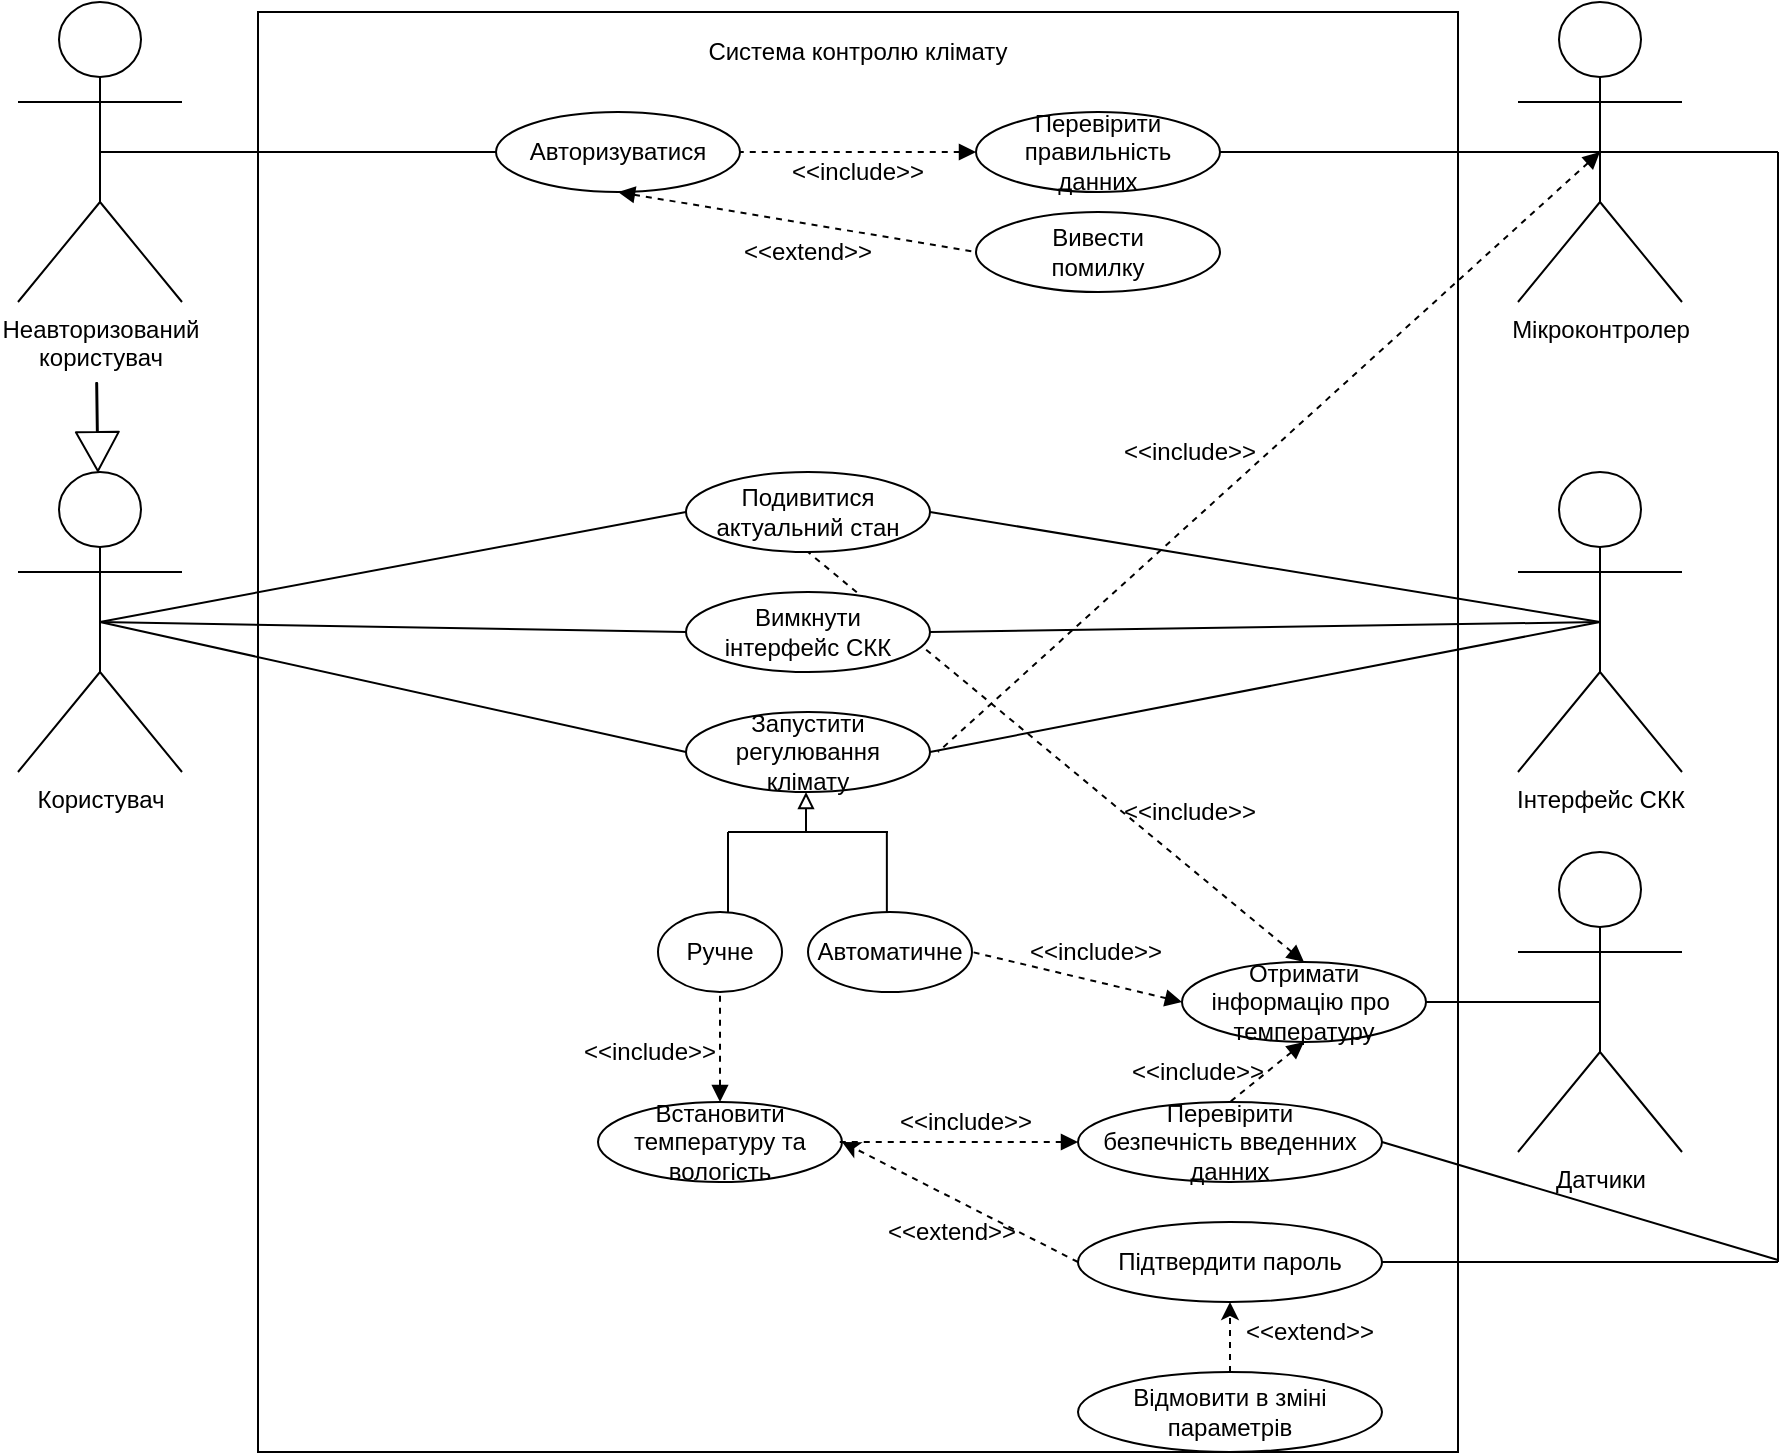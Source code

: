<mxfile version="13.9.9" type="device" pages="5"><diagram id="4D7TDZv2_AWXgjb5zeNY" name="Use-case"><mxGraphModel dx="2272" dy="1932" grid="1" gridSize="10" guides="1" tooltips="1" connect="1" arrows="1" fold="1" page="1" pageScale="1" pageWidth="850" pageHeight="1100" math="0" shadow="0"><root><mxCell id="0"/><mxCell id="1" parent="0"/><mxCell id="JJWt8B-gIe2Uex16A6RB-53" value="" style="rounded=0;whiteSpace=wrap;html=1;" parent="1" vertex="1"><mxGeometry x="120" width="600" height="720" as="geometry"/></mxCell><mxCell id="JJWt8B-gIe2Uex16A6RB-54" value="Система контролю клімату" style="text;html=1;strokeColor=none;fillColor=none;align=center;verticalAlign=middle;whiteSpace=wrap;rounded=0;" parent="1" vertex="1"><mxGeometry x="319" y="10" width="202" height="20" as="geometry"/></mxCell><mxCell id="JJWt8B-gIe2Uex16A6RB-57" value="Авторизуватися" style="ellipse;whiteSpace=wrap;html=1;" parent="1" vertex="1"><mxGeometry x="239" y="50" width="122" height="40" as="geometry"/></mxCell><mxCell id="JJWt8B-gIe2Uex16A6RB-58" value="Перевірити&lt;br&gt;правильність&lt;br&gt;данних" style="ellipse;whiteSpace=wrap;html=1;" parent="1" vertex="1"><mxGeometry x="479" y="50" width="122" height="40" as="geometry"/></mxCell><mxCell id="JJWt8B-gIe2Uex16A6RB-59" value="Вивести&lt;br&gt;помилку" style="ellipse;whiteSpace=wrap;html=1;" parent="1" vertex="1"><mxGeometry x="479" y="100" width="122" height="40" as="geometry"/></mxCell><mxCell id="JJWt8B-gIe2Uex16A6RB-60" value="" style="endArrow=none;dashed=1;html=1;startArrow=block;startFill=1;exitX=0;exitY=0.5;exitDx=0;exitDy=0;entryX=1;entryY=0.5;entryDx=0;entryDy=0;" parent="1" source="JJWt8B-gIe2Uex16A6RB-58" target="JJWt8B-gIe2Uex16A6RB-57" edge="1"><mxGeometry width="50" height="50" relative="1" as="geometry"><mxPoint x="369" y="170" as="sourcePoint"/><mxPoint x="369" y="130" as="targetPoint"/></mxGeometry></mxCell><mxCell id="JJWt8B-gIe2Uex16A6RB-61" value="&amp;lt;&amp;lt;include&amp;gt;&amp;gt;" style="text;html=1;strokeColor=none;fillColor=none;align=center;verticalAlign=middle;whiteSpace=wrap;rounded=0;" parent="1" vertex="1"><mxGeometry x="384" y="70" width="72" height="20" as="geometry"/></mxCell><mxCell id="JJWt8B-gIe2Uex16A6RB-62" value="" style="endArrow=none;dashed=1;html=1;startArrow=block;startFill=1;exitX=0.5;exitY=1;exitDx=0;exitDy=0;entryX=0;entryY=0.5;entryDx=0;entryDy=0;" parent="1" source="JJWt8B-gIe2Uex16A6RB-57" target="JJWt8B-gIe2Uex16A6RB-59" edge="1"><mxGeometry width="50" height="50" relative="1" as="geometry"><mxPoint x="469" y="80.0" as="sourcePoint"/><mxPoint x="359" y="80.0" as="targetPoint"/></mxGeometry></mxCell><mxCell id="JJWt8B-gIe2Uex16A6RB-63" value="&amp;lt;&amp;lt;extend&amp;gt;&amp;gt;" style="text;html=1;strokeColor=none;fillColor=none;align=center;verticalAlign=middle;whiteSpace=wrap;rounded=0;" parent="1" vertex="1"><mxGeometry x="359" y="110" width="72" height="20" as="geometry"/></mxCell><mxCell id="JJWt8B-gIe2Uex16A6RB-64" value="" style="endArrow=none;html=1;exitX=0.5;exitY=0.5;exitDx=0;exitDy=0;exitPerimeter=0;entryX=0;entryY=0.5;entryDx=0;entryDy=0;" parent="1" source="fCsVjKl_bgT_K-z1HPgk-2" target="JJWt8B-gIe2Uex16A6RB-57" edge="1"><mxGeometry width="50" height="50" relative="1" as="geometry"><mxPoint x="-370" y="-95.0" as="sourcePoint"/><mxPoint y="-180" as="targetPoint"/></mxGeometry></mxCell><mxCell id="JJWt8B-gIe2Uex16A6RB-65" value="Датчики" style="shape=umlActor;verticalLabelPosition=bottom;verticalAlign=top;html=1;" parent="1" vertex="1"><mxGeometry x="750" y="420" width="82" height="150" as="geometry"/></mxCell><mxCell id="JJWt8B-gIe2Uex16A6RB-67" value="Подивитися&lt;br&gt;актуальний стан" style="ellipse;whiteSpace=wrap;html=1;" parent="1" vertex="1"><mxGeometry x="334" y="230" width="122" height="40" as="geometry"/></mxCell><mxCell id="JJWt8B-gIe2Uex16A6RB-68" value="Інтерфейс СКК" style="shape=umlActor;verticalLabelPosition=bottom;verticalAlign=top;html=1;" parent="1" vertex="1"><mxGeometry x="750" y="230" width="82" height="150" as="geometry"/></mxCell><mxCell id="JJWt8B-gIe2Uex16A6RB-74" value="Отримати інформацію про&amp;nbsp;&lt;br&gt;температуру" style="ellipse;whiteSpace=wrap;html=1;" parent="1" vertex="1"><mxGeometry x="582" y="475" width="122" height="40" as="geometry"/></mxCell><mxCell id="JJWt8B-gIe2Uex16A6RB-76" value="" style="endArrow=none;html=1;exitX=1;exitY=0.5;exitDx=0;exitDy=0;entryX=0.5;entryY=0.5;entryDx=0;entryDy=0;entryPerimeter=0;" parent="1" source="JJWt8B-gIe2Uex16A6RB-74" target="JJWt8B-gIe2Uex16A6RB-65" edge="1"><mxGeometry width="50" height="50" relative="1" as="geometry"><mxPoint x="685" y="505.0" as="sourcePoint"/><mxPoint x="925" y="505.0" as="targetPoint"/></mxGeometry></mxCell><mxCell id="JJWt8B-gIe2Uex16A6RB-79" value="" style="endArrow=none;dashed=1;html=1;startArrow=block;startFill=1;exitX=0.5;exitY=0;exitDx=0;exitDy=0;entryX=0.5;entryY=1;entryDx=0;entryDy=0;" parent="1" source="JJWt8B-gIe2Uex16A6RB-74" target="JJWt8B-gIe2Uex16A6RB-67" edge="1"><mxGeometry width="50" height="50" relative="1" as="geometry"><mxPoint x="1855" y="900" as="sourcePoint"/><mxPoint x="1855" y="1050" as="targetPoint"/></mxGeometry></mxCell><mxCell id="JJWt8B-gIe2Uex16A6RB-81" value="" style="endArrow=none;html=1;exitX=0.5;exitY=0.5;exitDx=0;exitDy=0;exitPerimeter=0;entryX=0;entryY=0.5;entryDx=0;entryDy=0;" parent="1" source="fCsVjKl_bgT_K-z1HPgk-1" target="JJWt8B-gIe2Uex16A6RB-67" edge="1"><mxGeometry width="50" height="50" relative="1" as="geometry"><mxPoint x="1330" y="870.0" as="sourcePoint"/><mxPoint x="1540" y="655" as="targetPoint"/></mxGeometry></mxCell><mxCell id="JJWt8B-gIe2Uex16A6RB-83" value="Вимкнути&lt;br&gt;інтерфейс СКК" style="ellipse;whiteSpace=wrap;html=1;" parent="1" vertex="1"><mxGeometry x="334" y="290" width="122" height="40" as="geometry"/></mxCell><mxCell id="JJWt8B-gIe2Uex16A6RB-85" value="" style="endArrow=none;html=1;exitX=0.5;exitY=0.5;exitDx=0;exitDy=0;exitPerimeter=0;entryX=0;entryY=0.5;entryDx=0;entryDy=0;" parent="1" source="fCsVjKl_bgT_K-z1HPgk-1" target="JJWt8B-gIe2Uex16A6RB-83" edge="1"><mxGeometry width="50" height="50" relative="1" as="geometry"><mxPoint x="1330" y="870.0" as="sourcePoint"/><mxPoint x="1665" y="775" as="targetPoint"/></mxGeometry></mxCell><mxCell id="JJWt8B-gIe2Uex16A6RB-86" value="Запустити регулювання&lt;br&gt;клімату" style="ellipse;whiteSpace=wrap;html=1;" parent="1" vertex="1"><mxGeometry x="334" y="350" width="122" height="40" as="geometry"/></mxCell><mxCell id="JJWt8B-gIe2Uex16A6RB-87" value="" style="endArrow=none;html=1;exitX=0.5;exitY=0.5;exitDx=0;exitDy=0;exitPerimeter=0;entryX=0;entryY=0.5;entryDx=0;entryDy=0;" parent="1" source="fCsVjKl_bgT_K-z1HPgk-1" target="JJWt8B-gIe2Uex16A6RB-86" edge="1"><mxGeometry width="50" height="50" relative="1" as="geometry"><mxPoint x="1330" y="870.0" as="sourcePoint"/><mxPoint x="1665" y="865" as="targetPoint"/></mxGeometry></mxCell><mxCell id="JJWt8B-gIe2Uex16A6RB-88" value="" style="endArrow=none;html=1;" parent="1" edge="1"><mxGeometry width="50" height="50" relative="1" as="geometry"><mxPoint x="355" y="410" as="sourcePoint"/><mxPoint x="435" y="410" as="targetPoint"/></mxGeometry></mxCell><mxCell id="JJWt8B-gIe2Uex16A6RB-89" value="" style="endArrow=none;html=1;" parent="1" edge="1"><mxGeometry width="50" height="50" relative="1" as="geometry"><mxPoint x="355" y="410" as="sourcePoint"/><mxPoint x="355" y="450" as="targetPoint"/></mxGeometry></mxCell><mxCell id="JJWt8B-gIe2Uex16A6RB-90" value="" style="endArrow=none;html=1;" parent="1" edge="1"><mxGeometry width="50" height="50" relative="1" as="geometry"><mxPoint x="434.43" y="410" as="sourcePoint"/><mxPoint x="434.43" y="450" as="targetPoint"/></mxGeometry></mxCell><mxCell id="JJWt8B-gIe2Uex16A6RB-91" value="" style="endArrow=block;html=1;endFill=0;" parent="1" edge="1"><mxGeometry width="50" height="50" relative="1" as="geometry"><mxPoint x="394" y="410" as="sourcePoint"/><mxPoint x="394" y="390" as="targetPoint"/></mxGeometry></mxCell><mxCell id="JJWt8B-gIe2Uex16A6RB-92" value="Автоматичне" style="ellipse;whiteSpace=wrap;html=1;" parent="1" vertex="1"><mxGeometry x="395" y="450" width="82" height="40" as="geometry"/></mxCell><mxCell id="JJWt8B-gIe2Uex16A6RB-93" value="Ручне" style="ellipse;whiteSpace=wrap;html=1;" parent="1" vertex="1"><mxGeometry x="320" y="450" width="62" height="40" as="geometry"/></mxCell><mxCell id="JJWt8B-gIe2Uex16A6RB-94" value="&amp;lt;&amp;lt;include&amp;gt;&amp;gt;" style="text;html=1;strokeColor=none;fillColor=none;align=center;verticalAlign=middle;whiteSpace=wrap;rounded=0;" parent="1" vertex="1"><mxGeometry x="550" y="390" width="72" height="20" as="geometry"/></mxCell><mxCell id="JJWt8B-gIe2Uex16A6RB-96" value="" style="endArrow=none;dashed=1;html=1;startArrow=block;startFill=1;exitX=0;exitY=0.5;exitDx=0;exitDy=0;entryX=1;entryY=0.5;entryDx=0;entryDy=0;" parent="1" source="JJWt8B-gIe2Uex16A6RB-74" target="JJWt8B-gIe2Uex16A6RB-92" edge="1"><mxGeometry width="50" height="50" relative="1" as="geometry"><mxPoint x="770" y="495.0" as="sourcePoint"/><mxPoint x="415" y="250" as="targetPoint"/></mxGeometry></mxCell><mxCell id="JJWt8B-gIe2Uex16A6RB-98" value="&amp;lt;&amp;lt;include&amp;gt;&amp;gt;" style="text;html=1;strokeColor=none;fillColor=none;align=center;verticalAlign=middle;whiteSpace=wrap;rounded=0;" parent="1" vertex="1"><mxGeometry x="503" y="460" width="72" height="20" as="geometry"/></mxCell><mxCell id="JJWt8B-gIe2Uex16A6RB-99" value="Встановити температуру та вологість" style="ellipse;whiteSpace=wrap;html=1;" parent="1" vertex="1"><mxGeometry x="290" y="545" width="122" height="40" as="geometry"/></mxCell><mxCell id="JJWt8B-gIe2Uex16A6RB-100" value="" style="endArrow=none;dashed=1;html=1;startArrow=block;startFill=1;exitX=0.5;exitY=0;exitDx=0;exitDy=0;entryX=0.5;entryY=1;entryDx=0;entryDy=0;" parent="1" source="JJWt8B-gIe2Uex16A6RB-99" target="JJWt8B-gIe2Uex16A6RB-93" edge="1"><mxGeometry width="50" height="50" relative="1" as="geometry"><mxPoint x="700" y="505" as="sourcePoint"/><mxPoint x="485" y="480" as="targetPoint"/></mxGeometry></mxCell><mxCell id="JJWt8B-gIe2Uex16A6RB-101" value="&amp;lt;&amp;lt;include&amp;gt;&amp;gt;" style="text;html=1;strokeColor=none;fillColor=none;align=center;verticalAlign=middle;whiteSpace=wrap;rounded=0;" parent="1" vertex="1"><mxGeometry x="280" y="510" width="72" height="20" as="geometry"/></mxCell><mxCell id="JJWt8B-gIe2Uex16A6RB-102" value="&lt;font style=&quot;font-size: 12px&quot;&gt;Перевірити&lt;br&gt;безпечність введенних данних&lt;/font&gt;" style="ellipse;whiteSpace=wrap;html=1;" parent="1" vertex="1"><mxGeometry x="530" y="545" width="152" height="40" as="geometry"/></mxCell><mxCell id="JJWt8B-gIe2Uex16A6RB-103" value="" style="endArrow=none;dashed=1;html=1;startArrow=block;startFill=1;exitX=0;exitY=0.5;exitDx=0;exitDy=0;entryX=1;entryY=0.5;entryDx=0;entryDy=0;" parent="1" source="JJWt8B-gIe2Uex16A6RB-102" edge="1"><mxGeometry width="50" height="50" relative="1" as="geometry"><mxPoint x="420" y="665" as="sourcePoint"/><mxPoint x="410" y="565" as="targetPoint"/></mxGeometry></mxCell><mxCell id="JJWt8B-gIe2Uex16A6RB-104" value="&amp;lt;&amp;lt;include&amp;gt;&amp;gt;" style="text;html=1;strokeColor=none;fillColor=none;align=center;verticalAlign=middle;whiteSpace=wrap;rounded=0;" parent="1" vertex="1"><mxGeometry x="438" y="545" width="72" height="20" as="geometry"/></mxCell><mxCell id="JJWt8B-gIe2Uex16A6RB-105" value="Підтвердити пароль" style="ellipse;whiteSpace=wrap;html=1;" parent="1" vertex="1"><mxGeometry x="530" y="605" width="152" height="40" as="geometry"/></mxCell><mxCell id="JJWt8B-gIe2Uex16A6RB-106" value="" style="endArrow=classic;dashed=1;html=1;startArrow=none;startFill=0;exitX=0;exitY=0.5;exitDx=0;exitDy=0;entryX=1;entryY=0.5;entryDx=0;entryDy=0;endFill=1;" parent="1" source="JJWt8B-gIe2Uex16A6RB-105" target="JJWt8B-gIe2Uex16A6RB-99" edge="1"><mxGeometry width="50" height="50" relative="1" as="geometry"><mxPoint x="540" y="575" as="sourcePoint"/><mxPoint x="420" y="575" as="targetPoint"/></mxGeometry></mxCell><mxCell id="JJWt8B-gIe2Uex16A6RB-107" value="&amp;lt;&amp;lt;extend&amp;gt;&amp;gt;" style="text;html=1;strokeColor=none;fillColor=none;align=center;verticalAlign=middle;whiteSpace=wrap;rounded=0;" parent="1" vertex="1"><mxGeometry x="431" y="600" width="72" height="20" as="geometry"/></mxCell><mxCell id="JJWt8B-gIe2Uex16A6RB-109" value="" style="endArrow=none;html=1;exitX=1;exitY=0.5;exitDx=0;exitDy=0;entryX=0.5;entryY=0.5;entryDx=0;entryDy=0;entryPerimeter=0;" parent="1" source="JJWt8B-gIe2Uex16A6RB-67" target="JJWt8B-gIe2Uex16A6RB-68" edge="1"><mxGeometry width="50" height="50" relative="1" as="geometry"><mxPoint x="1815" y="810" as="sourcePoint"/><mxPoint x="2140" y="705" as="targetPoint"/></mxGeometry></mxCell><mxCell id="JJWt8B-gIe2Uex16A6RB-110" value="" style="endArrow=none;html=1;exitX=1;exitY=0.5;exitDx=0;exitDy=0;entryX=0.5;entryY=0.5;entryDx=0;entryDy=0;entryPerimeter=0;" parent="1" source="JJWt8B-gIe2Uex16A6RB-83" target="JJWt8B-gIe2Uex16A6RB-68" edge="1"><mxGeometry width="50" height="50" relative="1" as="geometry"><mxPoint x="1785" y="775" as="sourcePoint"/><mxPoint x="2245" y="775" as="targetPoint"/></mxGeometry></mxCell><mxCell id="JJWt8B-gIe2Uex16A6RB-111" value="" style="endArrow=none;html=1;exitX=1;exitY=0.5;exitDx=0;exitDy=0;entryX=0.5;entryY=0.5;entryDx=0;entryDy=0;entryPerimeter=0;" parent="1" source="JJWt8B-gIe2Uex16A6RB-86" target="JJWt8B-gIe2Uex16A6RB-68" edge="1"><mxGeometry width="50" height="50" relative="1" as="geometry"><mxPoint x="1785" y="865" as="sourcePoint"/><mxPoint x="2245" y="775" as="targetPoint"/></mxGeometry></mxCell><mxCell id="JJWt8B-gIe2Uex16A6RB-112" value="&amp;lt;&amp;lt;include&amp;gt;&amp;gt;" style="text;html=1;strokeColor=none;fillColor=none;align=center;verticalAlign=middle;whiteSpace=wrap;rounded=0;" parent="1" vertex="1"><mxGeometry x="554" y="520" width="72" height="20" as="geometry"/></mxCell><mxCell id="JJWt8B-gIe2Uex16A6RB-113" value="" style="endArrow=none;dashed=1;html=1;startArrow=block;startFill=1;exitX=0.5;exitY=1;exitDx=0;exitDy=0;entryX=0.5;entryY=0;entryDx=0;entryDy=0;" parent="1" source="JJWt8B-gIe2Uex16A6RB-74" target="JJWt8B-gIe2Uex16A6RB-102" edge="1"><mxGeometry width="50" height="50" relative="1" as="geometry"><mxPoint x="643" y="530" as="sourcePoint"/><mxPoint x="420" y="575" as="targetPoint"/></mxGeometry></mxCell><mxCell id="JJWt8B-gIe2Uex16A6RB-115" value="Відмовити в зміні параметрів" style="ellipse;whiteSpace=wrap;html=1;" parent="1" vertex="1"><mxGeometry x="530" y="680" width="152" height="40" as="geometry"/></mxCell><mxCell id="JJWt8B-gIe2Uex16A6RB-116" value="" style="endArrow=classic;dashed=1;html=1;startArrow=none;startFill=0;exitX=0.5;exitY=0;exitDx=0;exitDy=0;entryX=0.5;entryY=1;entryDx=0;entryDy=0;endFill=1;" parent="1" source="JJWt8B-gIe2Uex16A6RB-115" target="JJWt8B-gIe2Uex16A6RB-105" edge="1"><mxGeometry width="50" height="50" relative="1" as="geometry"><mxPoint x="540" y="635" as="sourcePoint"/><mxPoint x="420.0" y="575" as="targetPoint"/></mxGeometry></mxCell><mxCell id="JJWt8B-gIe2Uex16A6RB-117" value="&amp;lt;&amp;lt;extend&amp;gt;&amp;gt;" style="text;html=1;strokeColor=none;fillColor=none;align=center;verticalAlign=middle;whiteSpace=wrap;rounded=0;" parent="1" vertex="1"><mxGeometry x="610" y="650" width="72" height="20" as="geometry"/></mxCell><mxCell id="fCsVjKl_bgT_K-z1HPgk-2" value="Неавторизований&lt;br&gt;користувач" style="shape=umlActor;verticalLabelPosition=bottom;verticalAlign=top;html=1;" parent="1" vertex="1"><mxGeometry y="-5" width="82" height="150" as="geometry"/></mxCell><mxCell id="fCsVjKl_bgT_K-z1HPgk-3" value="Мікроконтролер" style="shape=umlActor;verticalLabelPosition=bottom;verticalAlign=top;html=1;" parent="1" vertex="1"><mxGeometry x="750" y="-5" width="82" height="150" as="geometry"/></mxCell><mxCell id="fCsVjKl_bgT_K-z1HPgk-4" value="" style="endArrow=none;html=1;exitX=1;exitY=0.5;exitDx=0;exitDy=0;entryX=0.5;entryY=0.5;entryDx=0;entryDy=0;entryPerimeter=0;" parent="1" source="JJWt8B-gIe2Uex16A6RB-58" target="fCsVjKl_bgT_K-z1HPgk-3" edge="1"><mxGeometry width="50" height="50" relative="1" as="geometry"><mxPoint x="-360" y="-85" as="sourcePoint"/><mxPoint x="-160.0" y="-310" as="targetPoint"/></mxGeometry></mxCell><mxCell id="fCsVjKl_bgT_K-z1HPgk-1" value="Користувач" style="shape=umlActor;verticalLabelPosition=bottom;verticalAlign=top;html=1;" parent="1" vertex="1"><mxGeometry y="230" width="82" height="150" as="geometry"/></mxCell><mxCell id="fCsVjKl_bgT_K-z1HPgk-7" value="" style="shape=flexArrow;endArrow=classic;html=1;width=0.476;endSize=6.176;" parent="1" target="fCsVjKl_bgT_K-z1HPgk-1" edge="1"><mxGeometry width="50" height="50" relative="1" as="geometry"><mxPoint x="39.33" y="185" as="sourcePoint"/><mxPoint x="39.33" y="405" as="targetPoint"/></mxGeometry></mxCell><mxCell id="fCsVjKl_bgT_K-z1HPgk-10" value="" style="endArrow=none;html=1;entryX=0.5;entryY=0.5;entryDx=0;entryDy=0;entryPerimeter=0;" parent="1" edge="1"><mxGeometry width="50" height="50" relative="1" as="geometry"><mxPoint x="880" y="70" as="sourcePoint"/><mxPoint x="790" y="70" as="targetPoint"/></mxGeometry></mxCell><mxCell id="fCsVjKl_bgT_K-z1HPgk-11" value="" style="endArrow=none;html=1;" parent="1" edge="1"><mxGeometry width="50" height="50" relative="1" as="geometry"><mxPoint x="880" y="625" as="sourcePoint"/><mxPoint x="880" y="70" as="targetPoint"/></mxGeometry></mxCell><mxCell id="fCsVjKl_bgT_K-z1HPgk-12" value="" style="endArrow=none;html=1;exitX=1;exitY=0.5;exitDx=0;exitDy=0;" parent="1" source="JJWt8B-gIe2Uex16A6RB-105" edge="1"><mxGeometry width="50" height="50" relative="1" as="geometry"><mxPoint x="890" y="640" as="sourcePoint"/><mxPoint x="880" y="625" as="targetPoint"/></mxGeometry></mxCell><mxCell id="fCsVjKl_bgT_K-z1HPgk-13" value="" style="endArrow=none;html=1;exitX=1;exitY=0.5;exitDx=0;exitDy=0;" parent="1" source="JJWt8B-gIe2Uex16A6RB-102" edge="1"><mxGeometry width="50" height="50" relative="1" as="geometry"><mxPoint x="682" y="569" as="sourcePoint"/><mxPoint x="880" y="624" as="targetPoint"/></mxGeometry></mxCell><mxCell id="PnH9d8foBm1AULQwMAwf-1" value="" style="endArrow=none;dashed=1;html=1;startArrow=block;startFill=1;exitX=0.5;exitY=0.5;exitDx=0;exitDy=0;exitPerimeter=0;" parent="1" source="fCsVjKl_bgT_K-z1HPgk-3" edge="1"><mxGeometry width="50" height="50" relative="1" as="geometry"><mxPoint x="653" y="485" as="sourcePoint"/><mxPoint x="460" y="370" as="targetPoint"/></mxGeometry></mxCell><mxCell id="PnH9d8foBm1AULQwMAwf-2" value="&amp;lt;&amp;lt;include&amp;gt;&amp;gt;" style="text;html=1;strokeColor=none;fillColor=none;align=center;verticalAlign=middle;whiteSpace=wrap;rounded=0;" parent="1" vertex="1"><mxGeometry x="550" y="210" width="72" height="20" as="geometry"/></mxCell></root></mxGraphModel></diagram><diagram id="Hq5RMByMVi5OXRoLLP98" name="Модель проектування"><mxGraphModel dx="882" dy="574" grid="1" gridSize="10" guides="1" tooltips="1" connect="1" arrows="1" fold="1" page="1" pageScale="1" pageWidth="850" pageHeight="1100" math="0" shadow="0"><root><mxCell id="9Q0hGo4dKQ-Zrzvt1e18-0"/><mxCell id="9Q0hGo4dKQ-Zrzvt1e18-1" parent="9Q0hGo4dKQ-Zrzvt1e18-0"/><mxCell id="9Q0hGo4dKQ-Zrzvt1e18-2" value="СКК" style="swimlane;fontStyle=1;align=center;verticalAlign=top;childLayout=stackLayout;horizontal=1;startSize=26;horizontalStack=0;resizeParent=1;resizeParentMax=0;resizeLast=0;collapsible=1;marginBottom=0;" parent="9Q0hGo4dKQ-Zrzvt1e18-1" vertex="1"><mxGeometry x="430" y="257" width="160" height="34" as="geometry"/></mxCell><mxCell id="9Q0hGo4dKQ-Zrzvt1e18-4" value="" style="line;strokeWidth=1;fillColor=none;align=left;verticalAlign=middle;spacingTop=-1;spacingLeft=3;spacingRight=3;rotatable=0;labelPosition=right;points=[];portConstraint=eastwest;" parent="9Q0hGo4dKQ-Zrzvt1e18-2" vertex="1"><mxGeometry y="26" width="160" height="8" as="geometry"/></mxCell><mxCell id="cFsR64_VZ29AVVKrKwyR-0" value="" style="endArrow=classic;html=1;exitX=0.488;exitY=0.993;exitDx=0;exitDy=0;entryX=-0.013;entryY=1.064;entryDx=0;entryDy=0;exitPerimeter=0;entryPerimeter=0;" edge="1" parent="9Q0hGo4dKQ-Zrzvt1e18-1" source="cFsR64_VZ29AVVKrKwyR-12" target="kk_mSsnQ_i5D6ET_9ejD-1"><mxGeometry width="50" height="50" relative="1" as="geometry"><mxPoint x="490" y="357" as="sourcePoint"/><mxPoint x="510" y="377.0" as="targetPoint"/><Array as="points"><mxPoint x="171" y="437"/></Array></mxGeometry></mxCell><mxCell id="cFsR64_VZ29AVVKrKwyR-2" value="1..n" style="text;html=1;strokeColor=none;fillColor=none;align=center;verticalAlign=middle;whiteSpace=wrap;rounded=0;" vertex="1" parent="9Q0hGo4dKQ-Zrzvt1e18-1"><mxGeometry x="390" y="410" width="40" height="20" as="geometry"/></mxCell><mxCell id="cFsR64_VZ29AVVKrKwyR-8" value="" style="endArrow=classic;html=1;exitX=0.5;exitY=0;exitDx=0;exitDy=0;entryX=-0.002;entryY=1.067;entryDx=0;entryDy=0;entryPerimeter=0;" edge="1" parent="9Q0hGo4dKQ-Zrzvt1e18-1" source="cFsR64_VZ29AVVKrKwyR-10" target="cFsR64_VZ29AVVKrKwyR-14"><mxGeometry width="50" height="50" relative="1" as="geometry"><mxPoint x="520" y="301" as="sourcePoint"/><mxPoint x="520" y="387" as="targetPoint"/><Array as="points"><mxPoint x="175" y="94"/></Array></mxGeometry></mxCell><mxCell id="cFsR64_VZ29AVVKrKwyR-9" value="1" style="text;html=1;strokeColor=none;fillColor=none;align=center;verticalAlign=middle;whiteSpace=wrap;rounded=0;" vertex="1" parent="9Q0hGo4dKQ-Zrzvt1e18-1"><mxGeometry x="500" y="178" width="40" height="20" as="geometry"/></mxCell><mxCell id="cFsR64_VZ29AVVKrKwyR-10" value="Інтерфейс СКК" style="swimlane;fontStyle=1;align=center;verticalAlign=top;childLayout=stackLayout;horizontal=1;startSize=26;horizontalStack=0;resizeParent=1;resizeParentMax=0;resizeLast=0;collapsible=1;marginBottom=0;" vertex="1" parent="9Q0hGo4dKQ-Zrzvt1e18-1"><mxGeometry x="20" y="224" width="310" height="90" as="geometry"/></mxCell><mxCell id="cFsR64_VZ29AVVKrKwyR-11" value="" style="line;strokeWidth=1;fillColor=none;align=left;verticalAlign=middle;spacingTop=-1;spacingLeft=3;spacingRight=3;rotatable=0;labelPosition=right;points=[];portConstraint=eastwest;" vertex="1" parent="cFsR64_VZ29AVVKrKwyR-10"><mxGeometry y="26" width="310" height="8" as="geometry"/></mxCell><mxCell id="cFsR64_VZ29AVVKrKwyR-12" value="+ ПередатиЛогінПароль (string,string)&#10;+ ПередатиТемператураВологістьРежим (int, int,bool)&#10;+ ВивестиПоточнуІнформацію(int,int)" style="text;strokeColor=none;fillColor=none;align=left;verticalAlign=top;spacingLeft=4;spacingRight=4;overflow=hidden;rotatable=0;points=[[0,0.5],[1,0.5]];portConstraint=eastwest;" vertex="1" parent="cFsR64_VZ29AVVKrKwyR-10"><mxGeometry y="34" width="310" height="56" as="geometry"/></mxCell><mxCell id="cFsR64_VZ29AVVKrKwyR-13" value="Мікроконтролер СКК" style="swimlane;fontStyle=1;align=center;verticalAlign=top;childLayout=stackLayout;horizontal=1;startSize=26;horizontalStack=0;resizeParent=1;resizeParentMax=0;resizeLast=0;collapsible=1;marginBottom=0;" vertex="1" parent="9Q0hGo4dKQ-Zrzvt1e18-1"><mxGeometry x="250" width="460" height="178" as="geometry"/></mxCell><mxCell id="cFsR64_VZ29AVVKrKwyR-14" value="+ логін: String&#10;+ пароль: String&#10;+ МінімальнаТемпература: const Integer&#10;+ МаксимальнаТемпература: const Integer" style="text;strokeColor=none;fillColor=none;align=left;verticalAlign=top;spacingLeft=4;spacingRight=4;overflow=hidden;rotatable=0;points=[[0,0.5],[1,0.5]];portConstraint=eastwest;" vertex="1" parent="cFsR64_VZ29AVVKrKwyR-13"><mxGeometry y="26" width="460" height="64" as="geometry"/></mxCell><mxCell id="cFsR64_VZ29AVVKrKwyR-15" value="" style="line;strokeWidth=1;fillColor=none;align=left;verticalAlign=middle;spacingTop=-1;spacingLeft=3;spacingRight=3;rotatable=0;labelPosition=right;points=[];portConstraint=eastwest;" vertex="1" parent="cFsR64_VZ29AVVKrKwyR-13"><mxGeometry y="90" width="460" height="8" as="geometry"/></mxCell><mxCell id="cFsR64_VZ29AVVKrKwyR-16" value="+ ПеревіритиЛогінПароль(string,string) &#10;+ ЗчитатиІнформацію(int,int,bool)&#10;+ ПеревіритиБезпечністьДаних(int, int)&#10;+ ЗапуститиРучнеРегулюванняКлімату(int,int)&#10;+ ЗапуститиАвтоматичнеРегулюванняКлімату(const string, const string)" style="text;strokeColor=none;fillColor=none;align=left;verticalAlign=top;spacingLeft=4;spacingRight=4;overflow=hidden;rotatable=0;points=[[0,0.5],[1,0.5]];portConstraint=eastwest;" vertex="1" parent="cFsR64_VZ29AVVKrKwyR-13"><mxGeometry y="98" width="460" height="80" as="geometry"/></mxCell><mxCell id="uPgk-bB1hy8w0UZ8PFzO-0" value="" style="endArrow=classic;html=1;exitX=0;exitY=0.5;exitDx=0;exitDy=0;entryX=0.996;entryY=0.298;entryDx=0;entryDy=0;entryPerimeter=0;" edge="1" parent="9Q0hGo4dKQ-Zrzvt1e18-1" source="9Q0hGo4dKQ-Zrzvt1e18-2" target="cFsR64_VZ29AVVKrKwyR-12"><mxGeometry width="50" height="50" relative="1" as="geometry"><mxPoint x="520" y="301" as="sourcePoint"/><mxPoint x="520" y="387" as="targetPoint"/></mxGeometry></mxCell><mxCell id="uPgk-bB1hy8w0UZ8PFzO-1" value="1" style="text;html=1;strokeColor=none;fillColor=none;align=center;verticalAlign=middle;whiteSpace=wrap;rounded=0;" vertex="1" parent="9Q0hGo4dKQ-Zrzvt1e18-1"><mxGeometry x="400" y="277" width="40" height="20" as="geometry"/></mxCell><mxCell id="KIzdw2-ubI6uCn-zH9WY-0" value="Регулятори" style="swimlane;fontStyle=1;align=center;verticalAlign=top;childLayout=stackLayout;horizontal=1;startSize=26;horizontalStack=0;resizeParent=1;resizeParentMax=0;resizeLast=0;collapsible=1;marginBottom=0;" vertex="1" parent="9Q0hGo4dKQ-Zrzvt1e18-1"><mxGeometry x="667" y="234" width="180" height="80" as="geometry"/></mxCell><mxCell id="KIzdw2-ubI6uCn-zH9WY-1" value="" style="line;strokeWidth=1;fillColor=none;align=left;verticalAlign=middle;spacingTop=-1;spacingLeft=3;spacingRight=3;rotatable=0;labelPosition=right;points=[];portConstraint=eastwest;" vertex="1" parent="KIzdw2-ubI6uCn-zH9WY-0"><mxGeometry y="26" width="180" height="8" as="geometry"/></mxCell><mxCell id="KIzdw2-ubI6uCn-zH9WY-2" value="+ РегулюватиТемпературу(int)&#10;+ РегулюватиВологість(int)" style="text;strokeColor=none;fillColor=none;align=left;verticalAlign=top;spacingLeft=4;spacingRight=4;overflow=hidden;rotatable=0;points=[[0,0.5],[1,0.5]];portConstraint=eastwest;" vertex="1" parent="KIzdw2-ubI6uCn-zH9WY-0"><mxGeometry y="34" width="180" height="46" as="geometry"/></mxCell><mxCell id="KIzdw2-ubI6uCn-zH9WY-3" value="" style="endArrow=classic;html=1;exitX=1;exitY=0.5;exitDx=0;exitDy=0;entryX=0.5;entryY=0;entryDx=0;entryDy=0;" edge="1" parent="9Q0hGo4dKQ-Zrzvt1e18-1" source="cFsR64_VZ29AVVKrKwyR-13" target="KIzdw2-ubI6uCn-zH9WY-0"><mxGeometry width="50" height="50" relative="1" as="geometry"><mxPoint x="450.76" y="338.0" as="sourcePoint"/><mxPoint x="370" y="338.82" as="targetPoint"/><Array as="points"><mxPoint x="757" y="89"/></Array></mxGeometry></mxCell><mxCell id="KIzdw2-ubI6uCn-zH9WY-4" value="1" style="text;html=1;strokeColor=none;fillColor=none;align=center;verticalAlign=middle;whiteSpace=wrap;rounded=0;" vertex="1" parent="9Q0hGo4dKQ-Zrzvt1e18-1"><mxGeometry x="700" y="70" width="40" height="20" as="geometry"/></mxCell><mxCell id="kk_mSsnQ_i5D6ET_9ejD-0" value="Датчики СКК" style="swimlane;fontStyle=1;align=center;verticalAlign=top;childLayout=stackLayout;horizontal=1;startSize=26;horizontalStack=0;resizeParent=1;resizeParentMax=0;resizeLast=0;collapsible=1;marginBottom=0;" vertex="1" parent="9Q0hGo4dKQ-Zrzvt1e18-1"><mxGeometry x="430" y="377" width="160" height="106" as="geometry"/></mxCell><mxCell id="kk_mSsnQ_i5D6ET_9ejD-1" value="+ температура: Integer&#10;+ вологість: Integer" style="text;strokeColor=none;fillColor=none;align=left;verticalAlign=top;spacingLeft=4;spacingRight=4;overflow=hidden;rotatable=0;points=[[0,0.5],[1,0.5]];portConstraint=eastwest;" vertex="1" parent="kk_mSsnQ_i5D6ET_9ejD-0"><mxGeometry y="26" width="160" height="32" as="geometry"/></mxCell><mxCell id="kk_mSsnQ_i5D6ET_9ejD-2" value="" style="line;strokeWidth=1;fillColor=none;align=left;verticalAlign=middle;spacingTop=-1;spacingLeft=3;spacingRight=3;rotatable=0;labelPosition=right;points=[];portConstraint=eastwest;" vertex="1" parent="kk_mSsnQ_i5D6ET_9ejD-0"><mxGeometry y="58" width="160" height="8" as="geometry"/></mxCell><mxCell id="kk_mSsnQ_i5D6ET_9ejD-3" value="+ ЗібратиТемпературу()&#10;+ ЗібратиВологість()" style="text;strokeColor=none;fillColor=none;align=left;verticalAlign=top;spacingLeft=4;spacingRight=4;overflow=hidden;rotatable=0;points=[[0,0.5],[1,0.5]];portConstraint=eastwest;" vertex="1" parent="kk_mSsnQ_i5D6ET_9ejD-0"><mxGeometry y="66" width="160" height="40" as="geometry"/></mxCell><mxCell id="szT0CNTR6JnxFgTPMQYx-0" value="1" style="text;html=1;strokeColor=none;fillColor=none;align=center;verticalAlign=middle;whiteSpace=wrap;rounded=0;" vertex="1" parent="9Q0hGo4dKQ-Zrzvt1e18-1"><mxGeometry x="170" y="314" width="40" height="20" as="geometry"/></mxCell><mxCell id="szT0CNTR6JnxFgTPMQYx-1" value="1" style="text;html=1;strokeColor=none;fillColor=none;align=center;verticalAlign=middle;whiteSpace=wrap;rounded=0;" vertex="1" parent="9Q0hGo4dKQ-Zrzvt1e18-1"><mxGeometry x="170" y="204" width="40" height="20" as="geometry"/></mxCell><mxCell id="szT0CNTR6JnxFgTPMQYx-3" value="1" style="text;html=1;strokeColor=none;fillColor=none;align=center;verticalAlign=middle;whiteSpace=wrap;rounded=0;" vertex="1" parent="9Q0hGo4dKQ-Zrzvt1e18-1"><mxGeometry x="320" y="277" width="40" height="20" as="geometry"/></mxCell><mxCell id="szT0CNTR6JnxFgTPMQYx-5" value="1..n" style="text;html=1;strokeColor=none;fillColor=none;align=center;verticalAlign=middle;whiteSpace=wrap;rounded=0;" vertex="1" parent="9Q0hGo4dKQ-Zrzvt1e18-1"><mxGeometry x="750" y="214" width="40" height="20" as="geometry"/></mxCell><mxCell id="szT0CNTR6JnxFgTPMQYx-6" value="Передає інформацію" style="text;html=1;strokeColor=none;fillColor=none;align=center;verticalAlign=middle;whiteSpace=wrap;rounded=0;" vertex="1" parent="9Q0hGo4dKQ-Zrzvt1e18-1"><mxGeometry x="200" y="70" width="40" height="20" as="geometry"/></mxCell><mxCell id="szT0CNTR6JnxFgTPMQYx-7" value="Отримує&lt;br&gt;інформацію" style="text;html=1;strokeColor=none;fillColor=none;align=center;verticalAlign=middle;whiteSpace=wrap;rounded=0;" vertex="1" parent="9Q0hGo4dKQ-Zrzvt1e18-1"><mxGeometry x="200" y="410" width="40" height="20" as="geometry"/></mxCell><mxCell id="szT0CNTR6JnxFgTPMQYx-8" value="" style="endArrow=classic;html=1;entryX=0.996;entryY=0.298;entryDx=0;entryDy=0;entryPerimeter=0;" edge="1" parent="9Q0hGo4dKQ-Zrzvt1e18-1"><mxGeometry width="50" height="50" relative="1" as="geometry"><mxPoint x="761" y="317" as="sourcePoint"/><mxPoint x="590" y="440.688" as="targetPoint"/><Array as="points"><mxPoint x="761" y="441"/></Array></mxGeometry></mxCell><mxCell id="szT0CNTR6JnxFgTPMQYx-9" value="Звіряє&lt;br&gt;інформацію" style="text;html=1;strokeColor=none;fillColor=none;align=center;verticalAlign=middle;whiteSpace=wrap;rounded=0;" vertex="1" parent="9Q0hGo4dKQ-Zrzvt1e18-1"><mxGeometry x="680" y="410" width="40" height="20" as="geometry"/></mxCell><mxCell id="szT0CNTR6JnxFgTPMQYx-10" value="1" style="text;html=1;strokeColor=none;fillColor=none;align=center;verticalAlign=middle;whiteSpace=wrap;rounded=0;" vertex="1" parent="9Q0hGo4dKQ-Zrzvt1e18-1"><mxGeometry x="210" y="100" width="40" height="20" as="geometry"/></mxCell><mxCell id="szT0CNTR6JnxFgTPMQYx-11" value="1..n" style="text;html=1;strokeColor=none;fillColor=none;align=center;verticalAlign=middle;whiteSpace=wrap;rounded=0;" vertex="1" parent="9Q0hGo4dKQ-Zrzvt1e18-1"><mxGeometry x="590" y="420" width="40" height="20" as="geometry"/></mxCell><mxCell id="szT0CNTR6JnxFgTPMQYx-13" value="1..n" style="text;html=1;strokeColor=none;fillColor=none;align=center;verticalAlign=middle;whiteSpace=wrap;rounded=0;" vertex="1" parent="9Q0hGo4dKQ-Zrzvt1e18-1"><mxGeometry x="760" y="314" width="40" height="20" as="geometry"/></mxCell></root></mxGraphModel></diagram><diagram id="loVb9FY3S87OA6YWMyZ4" name="Діаграма класів"><mxGraphModel dx="1422" dy="832" grid="1" gridSize="10" guides="1" tooltips="1" connect="1" arrows="1" fold="1" page="1" pageScale="1" pageWidth="850" pageHeight="1100" math="0" shadow="0"><root><mxCell id="6FqHG-Kl6-2lDnruipOf-0"/><mxCell id="6FqHG-Kl6-2lDnruipOf-1" parent="6FqHG-Kl6-2lDnruipOf-0"/><mxCell id="UAASGNeuGHcjiNv2_KnY-0" value="Датчик" style="swimlane;fontStyle=1;align=center;verticalAlign=top;childLayout=stackLayout;horizontal=1;startSize=26;horizontalStack=0;resizeParent=1;resizeParentMax=0;resizeLast=0;collapsible=1;marginBottom=0;" parent="6FqHG-Kl6-2lDnruipOf-1" vertex="1"><mxGeometry x="360" y="444" width="160" height="106" as="geometry"/></mxCell><mxCell id="UAASGNeuGHcjiNv2_KnY-1" value="+  температура: Integer&#10;+  вологість: Integer&#10;" style="text;strokeColor=none;fillColor=none;align=left;verticalAlign=top;spacingLeft=4;spacingRight=4;overflow=hidden;rotatable=0;points=[[0,0.5],[1,0.5]];portConstraint=eastwest;" parent="UAASGNeuGHcjiNv2_KnY-0" vertex="1"><mxGeometry y="26" width="160" height="32" as="geometry"/></mxCell><mxCell id="UAASGNeuGHcjiNv2_KnY-2" value="" style="line;strokeWidth=1;fillColor=none;align=left;verticalAlign=middle;spacingTop=-1;spacingLeft=3;spacingRight=3;rotatable=0;labelPosition=right;points=[];portConstraint=eastwest;" parent="UAASGNeuGHcjiNv2_KnY-0" vertex="1"><mxGeometry y="58" width="160" height="8" as="geometry"/></mxCell><mxCell id="UAASGNeuGHcjiNv2_KnY-3" value="+ ЗібратиТемпературу()&#10;+ ЗібратиВологість()" style="text;strokeColor=none;fillColor=none;align=left;verticalAlign=top;spacingLeft=4;spacingRight=4;overflow=hidden;rotatable=0;points=[[0,0.5],[1,0.5]];portConstraint=eastwest;" parent="UAASGNeuGHcjiNv2_KnY-0" vertex="1"><mxGeometry y="66" width="160" height="40" as="geometry"/></mxCell><mxCell id="shfsjI7UmqnSxmmTjw8R-0" value="Регулятор" style="swimlane;fontStyle=1;align=center;verticalAlign=top;childLayout=stackLayout;horizontal=1;startSize=26;horizontalStack=0;resizeParent=1;resizeParentMax=0;resizeLast=0;collapsible=1;marginBottom=0;" parent="6FqHG-Kl6-2lDnruipOf-1" vertex="1"><mxGeometry x="360" y="250" width="160" height="106" as="geometry"/></mxCell><mxCell id="shfsjI7UmqnSxmmTjw8R-1" value="+  температура: Integer&#10;+  вологість: Integer&#10;" style="text;strokeColor=none;fillColor=none;align=left;verticalAlign=top;spacingLeft=4;spacingRight=4;overflow=hidden;rotatable=0;points=[[0,0.5],[1,0.5]];portConstraint=eastwest;" parent="shfsjI7UmqnSxmmTjw8R-0" vertex="1"><mxGeometry y="26" width="160" height="32" as="geometry"/></mxCell><mxCell id="shfsjI7UmqnSxmmTjw8R-2" value="" style="line;strokeWidth=1;fillColor=none;align=left;verticalAlign=middle;spacingTop=-1;spacingLeft=3;spacingRight=3;rotatable=0;labelPosition=right;points=[];portConstraint=eastwest;" parent="shfsjI7UmqnSxmmTjw8R-0" vertex="1"><mxGeometry y="58" width="160" height="8" as="geometry"/></mxCell><mxCell id="shfsjI7UmqnSxmmTjw8R-3" value="+ ВиставитиТемпературу()&#10;+ ВиставитиВологість()" style="text;strokeColor=none;fillColor=none;align=left;verticalAlign=top;spacingLeft=4;spacingRight=4;overflow=hidden;rotatable=0;points=[[0,0.5],[1,0.5]];portConstraint=eastwest;" parent="shfsjI7UmqnSxmmTjw8R-0" vertex="1"><mxGeometry y="66" width="160" height="40" as="geometry"/></mxCell><mxCell id="hJ4Mp-rCf5HI3nD63C-A-0" value="Інтерфейс" style="swimlane;fontStyle=1;align=center;verticalAlign=top;childLayout=stackLayout;horizontal=1;startSize=26;horizontalStack=0;resizeParent=1;resizeParentMax=0;resizeLast=0;collapsible=1;marginBottom=0;" parent="6FqHG-Kl6-2lDnruipOf-1" vertex="1"><mxGeometry x="80" y="338" width="160" height="106" as="geometry"/></mxCell><mxCell id="hJ4Mp-rCf5HI3nD63C-A-1" value="+  температура: Integer&#10;+  вологість: Integer&#10;" style="text;strokeColor=none;fillColor=none;align=left;verticalAlign=top;spacingLeft=4;spacingRight=4;overflow=hidden;rotatable=0;points=[[0,0.5],[1,0.5]];portConstraint=eastwest;" parent="hJ4Mp-rCf5HI3nD63C-A-0" vertex="1"><mxGeometry y="26" width="160" height="32" as="geometry"/></mxCell><mxCell id="hJ4Mp-rCf5HI3nD63C-A-2" value="" style="line;strokeWidth=1;fillColor=none;align=left;verticalAlign=middle;spacingTop=-1;spacingLeft=3;spacingRight=3;rotatable=0;labelPosition=right;points=[];portConstraint=eastwest;" parent="hJ4Mp-rCf5HI3nD63C-A-0" vertex="1"><mxGeometry y="58" width="160" height="8" as="geometry"/></mxCell><mxCell id="hJ4Mp-rCf5HI3nD63C-A-3" value="+ ВиставитиТемпературу()&#10;+ ВиставитиВологість()" style="text;strokeColor=none;fillColor=none;align=left;verticalAlign=top;spacingLeft=4;spacingRight=4;overflow=hidden;rotatable=0;points=[[0,0.5],[1,0.5]];portConstraint=eastwest;" parent="hJ4Mp-rCf5HI3nD63C-A-0" vertex="1"><mxGeometry y="66" width="160" height="40" as="geometry"/></mxCell></root></mxGraphModel></diagram><diagram id="6N6KrUeKzdvmDWnAg7xr" name="Діаграма пакетів"><mxGraphModel dx="1422" dy="832" grid="1" gridSize="10" guides="1" tooltips="1" connect="1" arrows="1" fold="1" page="1" pageScale="1" pageWidth="850" pageHeight="1100" math="0" shadow="0"><root><mxCell id="9QAQ0gmV_NH_RngBmXDP-0"/><mxCell id="9QAQ0gmV_NH_RngBmXDP-1" parent="9QAQ0gmV_NH_RngBmXDP-0"/><mxCell id="9QAQ0gmV_NH_RngBmXDP-2" value="package" style="shape=folder;fontStyle=1;spacingTop=10;tabWidth=40;tabHeight=14;tabPosition=left;html=1;" vertex="1" parent="9QAQ0gmV_NH_RngBmXDP-1"><mxGeometry x="320" y="270" width="160" height="90" as="geometry"/></mxCell></root></mxGraphModel></diagram><diagram id="MBd3dW2YNGjh6ZIGwKRa" name="Діаграма класів аналізу варіанту використання "><mxGraphModel dx="2272" dy="832" grid="1" gridSize="10" guides="1" tooltips="1" connect="1" arrows="1" fold="1" page="1" pageScale="1" pageWidth="850" pageHeight="1100" math="0" shadow="0"><root><mxCell id="mvTY2Inp7D7QcmhmmQxu-0"/><mxCell id="mvTY2Inp7D7QcmhmmQxu-1" parent="mvTY2Inp7D7QcmhmmQxu-0"/><mxCell id="mvTY2Inp7D7QcmhmmQxu-2" value="" style="shape=umlActor;verticalLabelPosition=bottom;verticalAlign=top;html=1;outlineConnect=0;" vertex="1" parent="mvTY2Inp7D7QcmhmmQxu-1"><mxGeometry x="60" y="80" width="40" height="80" as="geometry"/></mxCell><mxCell id="mvTY2Inp7D7QcmhmmQxu-5" value="" style="endArrow=none;html=1;" edge="1" parent="mvTY2Inp7D7QcmhmmQxu-1"><mxGeometry width="50" height="50" relative="1" as="geometry"><mxPoint x="100" y="119.76" as="sourcePoint"/><mxPoint x="200" y="120" as="targetPoint"/></mxGeometry></mxCell><mxCell id="mvTY2Inp7D7QcmhmmQxu-10" value="" style="endArrow=none;html=1;entryX=0;entryY=0.5;entryDx=0;entryDy=0;exitX=0.999;exitY=0.498;exitDx=0;exitDy=0;exitPerimeter=0;" edge="1" parent="mvTY2Inp7D7QcmhmmQxu-1" source="mvTY2Inp7D7QcmhmmQxu-16"><mxGeometry width="50" height="50" relative="1" as="geometry"><mxPoint x="320" y="119.8" as="sourcePoint"/><mxPoint x="400" y="119.8" as="targetPoint"/></mxGeometry></mxCell><mxCell id="mvTY2Inp7D7QcmhmmQxu-11" value="" style="endArrow=none;html=1;entryX=0;entryY=0.5;entryDx=0;entryDy=0;" edge="1" parent="mvTY2Inp7D7QcmhmmQxu-1" target="mvTY2Inp7D7QcmhmmQxu-15"><mxGeometry width="50" height="50" relative="1" as="geometry"><mxPoint x="480" y="119.8" as="sourcePoint"/><mxPoint x="560" y="119.8" as="targetPoint"/></mxGeometry></mxCell><mxCell id="mvTY2Inp7D7QcmhmmQxu-14" value="" style="ellipse;shape=umlControl;whiteSpace=wrap;html=1;shadow=0;strokeWidth=1;" vertex="1" parent="mvTY2Inp7D7QcmhmmQxu-1"><mxGeometry x="400" y="70" width="80" height="90" as="geometry"/></mxCell><mxCell id="mvTY2Inp7D7QcmhmmQxu-15" value="" style="ellipse;shape=umlEntity;whiteSpace=wrap;html=1;shadow=0;strokeWidth=1;" vertex="1" parent="mvTY2Inp7D7QcmhmmQxu-1"><mxGeometry x="580" y="80" width="80" height="80" as="geometry"/></mxCell><mxCell id="mvTY2Inp7D7QcmhmmQxu-16" value="" style="shape=umlBoundary;whiteSpace=wrap;html=1;shadow=0;strokeWidth=1;" vertex="1" parent="mvTY2Inp7D7QcmhmmQxu-1"><mxGeometry x="200" y="80" width="100" height="80" as="geometry"/></mxCell><mxCell id="mvTY2Inp7D7QcmhmmQxu-17" value="(Запит на авторизацію)" style="text;html=1;strokeColor=none;fillColor=none;align=center;verticalAlign=middle;whiteSpace=wrap;rounded=0;shadow=0;" vertex="1" parent="mvTY2Inp7D7QcmhmmQxu-1"><mxGeometry y="180" width="160" height="20" as="geometry"/></mxCell><mxCell id="mvTY2Inp7D7QcmhmmQxu-18" value="Інтерфейс із запитом на введення логіну та паролю" style="text;html=1;strokeColor=none;fillColor=none;align=center;verticalAlign=middle;whiteSpace=wrap;rounded=0;shadow=0;" vertex="1" parent="mvTY2Inp7D7QcmhmmQxu-1"><mxGeometry x="180" y="170" width="160" height="20" as="geometry"/></mxCell><mxCell id="mvTY2Inp7D7QcmhmmQxu-19" value="&lt;span&gt;Неавторизований користувач&lt;/span&gt;" style="text;html=1;strokeColor=none;fillColor=none;align=center;verticalAlign=middle;whiteSpace=wrap;rounded=0;shadow=0;" vertex="1" parent="mvTY2Inp7D7QcmhmmQxu-1"><mxGeometry x="-10" y="160" width="180" height="20" as="geometry"/></mxCell><mxCell id="mvTY2Inp7D7QcmhmmQxu-20" value="Перевірка правильності логіну та паролю" style="text;html=1;strokeColor=none;fillColor=none;align=center;verticalAlign=middle;whiteSpace=wrap;rounded=0;shadow=0;" vertex="1" parent="mvTY2Inp7D7QcmhmmQxu-1"><mxGeometry x="350" y="170" width="160" height="20" as="geometry"/></mxCell><mxCell id="mvTY2Inp7D7QcmhmmQxu-21" value="Авторизація користувача" style="text;html=1;strokeColor=none;fillColor=none;align=center;verticalAlign=middle;whiteSpace=wrap;rounded=0;shadow=0;" vertex="1" parent="mvTY2Inp7D7QcmhmmQxu-1"><mxGeometry x="540" y="170" width="160" height="20" as="geometry"/></mxCell><mxCell id="mvTY2Inp7D7QcmhmmQxu-22" value="" style="shape=umlActor;verticalLabelPosition=bottom;verticalAlign=top;html=1;outlineConnect=0;" vertex="1" parent="mvTY2Inp7D7QcmhmmQxu-1"><mxGeometry x="55" y="390" width="40" height="80" as="geometry"/></mxCell><mxCell id="mvTY2Inp7D7QcmhmmQxu-23" value="" style="endArrow=none;html=1;" edge="1" parent="mvTY2Inp7D7QcmhmmQxu-1"><mxGeometry width="50" height="50" relative="1" as="geometry"><mxPoint x="95" y="429.76" as="sourcePoint"/><mxPoint x="195" y="430" as="targetPoint"/></mxGeometry></mxCell><mxCell id="mvTY2Inp7D7QcmhmmQxu-24" value="" style="endArrow=none;html=1;entryX=0.003;entryY=0.501;entryDx=0;entryDy=0;exitX=0.999;exitY=0.498;exitDx=0;exitDy=0;exitPerimeter=0;entryPerimeter=0;" edge="1" parent="mvTY2Inp7D7QcmhmmQxu-1" source="mvTY2Inp7D7QcmhmmQxu-28" target="mvTY2Inp7D7QcmhmmQxu-34"><mxGeometry width="50" height="50" relative="1" as="geometry"><mxPoint x="315" y="429.8" as="sourcePoint"/><mxPoint x="395" y="429.8" as="targetPoint"/></mxGeometry></mxCell><mxCell id="mvTY2Inp7D7QcmhmmQxu-26" value="" style="ellipse;shape=umlControl;whiteSpace=wrap;html=1;shadow=0;strokeWidth=1;" vertex="1" parent="mvTY2Inp7D7QcmhmmQxu-1"><mxGeometry x="600" y="230" width="80" height="90" as="geometry"/></mxCell><mxCell id="mvTY2Inp7D7QcmhmmQxu-27" value="" style="ellipse;shape=umlEntity;whiteSpace=wrap;html=1;shadow=0;strokeWidth=1;" vertex="1" parent="mvTY2Inp7D7QcmhmmQxu-1"><mxGeometry x="775" y="390" width="80" height="80" as="geometry"/></mxCell><mxCell id="mvTY2Inp7D7QcmhmmQxu-28" value="" style="shape=umlBoundary;whiteSpace=wrap;html=1;shadow=0;strokeWidth=1;" vertex="1" parent="mvTY2Inp7D7QcmhmmQxu-1"><mxGeometry x="195" y="390" width="100" height="80" as="geometry"/></mxCell><mxCell id="mvTY2Inp7D7QcmhmmQxu-29" value="(Запит на увімкнення СКК)" style="text;html=1;strokeColor=none;fillColor=none;align=center;verticalAlign=middle;whiteSpace=wrap;rounded=0;shadow=0;" vertex="1" parent="mvTY2Inp7D7QcmhmmQxu-1"><mxGeometry x="-5" y="490" width="160" height="20" as="geometry"/></mxCell><mxCell id="mvTY2Inp7D7QcmhmmQxu-30" value="Інтерфейс із вибором ручного/автоматичного режиму" style="text;html=1;strokeColor=none;fillColor=none;align=center;verticalAlign=middle;whiteSpace=wrap;rounded=0;shadow=0;" vertex="1" parent="mvTY2Inp7D7QcmhmmQxu-1"><mxGeometry x="175" y="480" width="160" height="20" as="geometry"/></mxCell><mxCell id="mvTY2Inp7D7QcmhmmQxu-31" value="&lt;span&gt;Авторизований користувач&lt;/span&gt;" style="text;html=1;strokeColor=none;fillColor=none;align=center;verticalAlign=middle;whiteSpace=wrap;rounded=0;shadow=0;" vertex="1" parent="mvTY2Inp7D7QcmhmmQxu-1"><mxGeometry x="-15" y="470" width="180" height="20" as="geometry"/></mxCell><mxCell id="mvTY2Inp7D7QcmhmmQxu-32" value="Інтерфейс із вибором необхідної температури" style="text;html=1;strokeColor=none;fillColor=none;align=center;verticalAlign=middle;whiteSpace=wrap;rounded=0;shadow=0;" vertex="1" parent="mvTY2Inp7D7QcmhmmQxu-1"><mxGeometry x="380" y="330" width="160" height="20" as="geometry"/></mxCell><mxCell id="mvTY2Inp7D7QcmhmmQxu-33" value="Запуск СКК" style="text;html=1;strokeColor=none;fillColor=none;align=center;verticalAlign=middle;whiteSpace=wrap;rounded=0;shadow=0;" vertex="1" parent="mvTY2Inp7D7QcmhmmQxu-1"><mxGeometry x="735" y="480" width="160" height="20" as="geometry"/></mxCell><mxCell id="mvTY2Inp7D7QcmhmmQxu-34" value="" style="shape=umlBoundary;whiteSpace=wrap;html=1;shadow=0;strokeWidth=1;" vertex="1" parent="mvTY2Inp7D7QcmhmmQxu-1"><mxGeometry x="400" y="240" width="100" height="80" as="geometry"/></mxCell><mxCell id="mvTY2Inp7D7QcmhmmQxu-35" value="" style="endArrow=none;html=1;entryX=0;entryY=0.5;entryDx=0;entryDy=0;" edge="1" parent="mvTY2Inp7D7QcmhmmQxu-1"><mxGeometry width="50" height="50" relative="1" as="geometry"><mxPoint x="500" y="279.76" as="sourcePoint"/><mxPoint x="600" y="279.96" as="targetPoint"/></mxGeometry></mxCell><mxCell id="mvTY2Inp7D7QcmhmmQxu-36" value="Перевірка коректності введених данних&amp;nbsp;" style="text;html=1;strokeColor=none;fillColor=none;align=center;verticalAlign=middle;whiteSpace=wrap;rounded=0;shadow=0;" vertex="1" parent="mvTY2Inp7D7QcmhmmQxu-1"><mxGeometry x="560" y="330" width="160" height="20" as="geometry"/></mxCell><mxCell id="00NVOxvU9CpuCtHVC_oe-0" value="" style="shape=umlActor;verticalLabelPosition=bottom;verticalAlign=top;html=1;outlineConnect=0;" vertex="1" parent="mvTY2Inp7D7QcmhmmQxu-1"><mxGeometry x="60" y="560" width="40" height="80" as="geometry"/></mxCell><mxCell id="00NVOxvU9CpuCtHVC_oe-1" value="" style="endArrow=none;html=1;" edge="1" parent="mvTY2Inp7D7QcmhmmQxu-1"><mxGeometry width="50" height="50" relative="1" as="geometry"><mxPoint x="100" y="599.76" as="sourcePoint"/><mxPoint x="200" y="600" as="targetPoint"/></mxGeometry></mxCell><mxCell id="00NVOxvU9CpuCtHVC_oe-2" value="" style="endArrow=none;html=1;entryX=0;entryY=0.5;entryDx=0;entryDy=0;exitX=0.999;exitY=0.498;exitDx=0;exitDy=0;exitPerimeter=0;" edge="1" parent="mvTY2Inp7D7QcmhmmQxu-1" source="00NVOxvU9CpuCtHVC_oe-6"><mxGeometry width="50" height="50" relative="1" as="geometry"><mxPoint x="320" y="599.8" as="sourcePoint"/><mxPoint x="400" y="599.8" as="targetPoint"/></mxGeometry></mxCell><mxCell id="00NVOxvU9CpuCtHVC_oe-5" value="" style="ellipse;shape=umlEntity;whiteSpace=wrap;html=1;shadow=0;strokeWidth=1;" vertex="1" parent="mvTY2Inp7D7QcmhmmQxu-1"><mxGeometry x="400" y="560" width="80" height="80" as="geometry"/></mxCell><mxCell id="00NVOxvU9CpuCtHVC_oe-6" value="" style="shape=umlBoundary;whiteSpace=wrap;html=1;shadow=0;strokeWidth=1;" vertex="1" parent="mvTY2Inp7D7QcmhmmQxu-1"><mxGeometry x="200" y="560" width="100" height="80" as="geometry"/></mxCell><mxCell id="00NVOxvU9CpuCtHVC_oe-7" value="(Запит на вимкнення інтерфейсу)" style="text;html=1;strokeColor=none;fillColor=none;align=center;verticalAlign=middle;whiteSpace=wrap;rounded=0;shadow=0;" vertex="1" parent="mvTY2Inp7D7QcmhmmQxu-1"><mxGeometry y="660" width="160" height="20" as="geometry"/></mxCell><mxCell id="00NVOxvU9CpuCtHVC_oe-8" value="Інтерфейс із підтвердженням дії" style="text;html=1;strokeColor=none;fillColor=none;align=center;verticalAlign=middle;whiteSpace=wrap;rounded=0;shadow=0;" vertex="1" parent="mvTY2Inp7D7QcmhmmQxu-1"><mxGeometry x="180" y="650" width="160" height="20" as="geometry"/></mxCell><mxCell id="00NVOxvU9CpuCtHVC_oe-9" value="Авторизований користувач" style="text;html=1;strokeColor=none;fillColor=none;align=center;verticalAlign=middle;whiteSpace=wrap;rounded=0;shadow=0;" vertex="1" parent="mvTY2Inp7D7QcmhmmQxu-1"><mxGeometry x="-10" y="640" width="180" height="20" as="geometry"/></mxCell><mxCell id="00NVOxvU9CpuCtHVC_oe-11" value="Вимкнення інтерфейсу СКК" style="text;html=1;strokeColor=none;fillColor=none;align=center;verticalAlign=middle;whiteSpace=wrap;rounded=0;shadow=0;" vertex="1" parent="mvTY2Inp7D7QcmhmmQxu-1"><mxGeometry x="360" y="650" width="160" height="20" as="geometry"/></mxCell><mxCell id="OEPG_ZWALauuWJ_uo-Gu-7" value="" style="shape=umlActor;verticalLabelPosition=bottom;verticalAlign=top;html=1;outlineConnect=0;" vertex="1" parent="mvTY2Inp7D7QcmhmmQxu-1"><mxGeometry x="60" y="800" width="40" height="80" as="geometry"/></mxCell><mxCell id="OEPG_ZWALauuWJ_uo-Gu-8" value="" style="endArrow=none;html=1;" edge="1" parent="mvTY2Inp7D7QcmhmmQxu-1"><mxGeometry width="50" height="50" relative="1" as="geometry"><mxPoint x="100" y="839.76" as="sourcePoint"/><mxPoint x="200" y="840" as="targetPoint"/></mxGeometry></mxCell><mxCell id="OEPG_ZWALauuWJ_uo-Gu-9" value="" style="endArrow=none;html=1;entryX=0;entryY=0.5;entryDx=0;entryDy=0;exitX=0.999;exitY=0.498;exitDx=0;exitDy=0;exitPerimeter=0;" edge="1" parent="mvTY2Inp7D7QcmhmmQxu-1" source="OEPG_ZWALauuWJ_uo-Gu-10"><mxGeometry width="50" height="50" relative="1" as="geometry"><mxPoint x="320" y="839.8" as="sourcePoint"/><mxPoint x="400" y="839.8" as="targetPoint"/></mxGeometry></mxCell><mxCell id="OEPG_ZWALauuWJ_uo-Gu-10" value="" style="shape=umlBoundary;whiteSpace=wrap;html=1;shadow=0;strokeWidth=1;" vertex="1" parent="mvTY2Inp7D7QcmhmmQxu-1"><mxGeometry x="200" y="800" width="100" height="80" as="geometry"/></mxCell><mxCell id="OEPG_ZWALauuWJ_uo-Gu-11" value="(Перевірка коректності логіну та паролю)" style="text;html=1;strokeColor=none;fillColor=none;align=center;verticalAlign=middle;whiteSpace=wrap;rounded=0;shadow=0;" vertex="1" parent="mvTY2Inp7D7QcmhmmQxu-1"><mxGeometry y="900" width="160" height="20" as="geometry"/></mxCell><mxCell id="OEPG_ZWALauuWJ_uo-Gu-12" value="Звернення до БД" style="text;html=1;strokeColor=none;fillColor=none;align=center;verticalAlign=middle;whiteSpace=wrap;rounded=0;shadow=0;" vertex="1" parent="mvTY2Inp7D7QcmhmmQxu-1"><mxGeometry x="180" y="890" width="160" height="20" as="geometry"/></mxCell><mxCell id="OEPG_ZWALauuWJ_uo-Gu-13" value="Мікроконтролер" style="text;html=1;strokeColor=none;fillColor=none;align=center;verticalAlign=middle;whiteSpace=wrap;rounded=0;shadow=0;" vertex="1" parent="mvTY2Inp7D7QcmhmmQxu-1"><mxGeometry x="-10" y="880" width="180" height="20" as="geometry"/></mxCell><mxCell id="OEPG_ZWALauuWJ_uo-Gu-14" value="" style="endArrow=none;html=1;entryX=0;entryY=0.5;entryDx=0;entryDy=0;" edge="1" parent="mvTY2Inp7D7QcmhmmQxu-1" target="OEPG_ZWALauuWJ_uo-Gu-15"><mxGeometry width="50" height="50" relative="1" as="geometry"><mxPoint x="480" y="839.8" as="sourcePoint"/><mxPoint x="560" y="839.8" as="targetPoint"/></mxGeometry></mxCell><mxCell id="OEPG_ZWALauuWJ_uo-Gu-15" value="" style="ellipse;shape=umlEntity;whiteSpace=wrap;html=1;shadow=0;strokeWidth=1;" vertex="1" parent="mvTY2Inp7D7QcmhmmQxu-1"><mxGeometry x="600" y="740" width="80" height="80" as="geometry"/></mxCell><mxCell id="OEPG_ZWALauuWJ_uo-Gu-16" value="Дані вірні" style="text;html=1;strokeColor=none;fillColor=none;align=center;verticalAlign=middle;whiteSpace=wrap;rounded=0;shadow=0;" vertex="1" parent="mvTY2Inp7D7QcmhmmQxu-1"><mxGeometry x="560" y="820" width="160" height="20" as="geometry"/></mxCell><mxCell id="OEPG_ZWALauuWJ_uo-Gu-18" value="Пошук необхідного запису" style="text;html=1;strokeColor=none;fillColor=none;align=center;verticalAlign=middle;whiteSpace=wrap;rounded=0;shadow=0;" vertex="1" parent="mvTY2Inp7D7QcmhmmQxu-1"><mxGeometry x="370" y="890" width="160" height="20" as="geometry"/></mxCell><mxCell id="OEPG_ZWALauuWJ_uo-Gu-20" value="" style="ellipse;shape=umlControl;whiteSpace=wrap;html=1;shadow=0;strokeWidth=1;" vertex="1" parent="mvTY2Inp7D7QcmhmmQxu-1"><mxGeometry x="400" y="790" width="80" height="90" as="geometry"/></mxCell><mxCell id="OEPG_ZWALauuWJ_uo-Gu-21" value="" style="ellipse;shape=umlEntity;whiteSpace=wrap;html=1;shadow=0;strokeWidth=1;" vertex="1" parent="mvTY2Inp7D7QcmhmmQxu-1"><mxGeometry x="600" y="860" width="80" height="80" as="geometry"/></mxCell><mxCell id="OEPG_ZWALauuWJ_uo-Gu-22" value="Дані невірні" style="text;html=1;strokeColor=none;fillColor=none;align=center;verticalAlign=middle;whiteSpace=wrap;rounded=0;shadow=0;" vertex="1" parent="mvTY2Inp7D7QcmhmmQxu-1"><mxGeometry x="560" y="940" width="160" height="20" as="geometry"/></mxCell><mxCell id="OEPG_ZWALauuWJ_uo-Gu-23" value="" style="endArrow=none;html=1;exitX=1.01;exitY=0.55;exitDx=0;exitDy=0;exitPerimeter=0;entryX=0;entryY=0.5;entryDx=0;entryDy=0;" edge="1" parent="mvTY2Inp7D7QcmhmmQxu-1" source="OEPG_ZWALauuWJ_uo-Gu-20" target="OEPG_ZWALauuWJ_uo-Gu-21"><mxGeometry width="50" height="50" relative="1" as="geometry"><mxPoint x="490" y="849.8" as="sourcePoint"/><mxPoint x="600" y="920" as="targetPoint"/></mxGeometry></mxCell><mxCell id="OEPG_ZWALauuWJ_uo-Gu-24" value="" style="shape=umlActor;verticalLabelPosition=bottom;verticalAlign=top;html=1;outlineConnect=0;" vertex="1" parent="mvTY2Inp7D7QcmhmmQxu-1"><mxGeometry x="60" y="1300" width="40" height="80" as="geometry"/></mxCell><mxCell id="OEPG_ZWALauuWJ_uo-Gu-25" value="" style="endArrow=none;html=1;" edge="1" parent="mvTY2Inp7D7QcmhmmQxu-1"><mxGeometry width="50" height="50" relative="1" as="geometry"><mxPoint x="100" y="1339.76" as="sourcePoint"/><mxPoint x="200" y="1340.0" as="targetPoint"/></mxGeometry></mxCell><mxCell id="OEPG_ZWALauuWJ_uo-Gu-28" value="(Перевірка коректності веденних данних)" style="text;html=1;strokeColor=none;fillColor=none;align=center;verticalAlign=middle;whiteSpace=wrap;rounded=0;shadow=0;" vertex="1" parent="mvTY2Inp7D7QcmhmmQxu-1"><mxGeometry y="1400" width="160" height="20" as="geometry"/></mxCell><mxCell id="OEPG_ZWALauuWJ_uo-Gu-29" value="Перевірка належності до проміжку" style="text;html=1;strokeColor=none;fillColor=none;align=center;verticalAlign=middle;whiteSpace=wrap;rounded=0;shadow=0;" vertex="1" parent="mvTY2Inp7D7QcmhmmQxu-1"><mxGeometry x="180" y="1390" width="160" height="20" as="geometry"/></mxCell><mxCell id="OEPG_ZWALauuWJ_uo-Gu-30" value="Мікроконтролер" style="text;html=1;strokeColor=none;fillColor=none;align=center;verticalAlign=middle;whiteSpace=wrap;rounded=0;shadow=0;" vertex="1" parent="mvTY2Inp7D7QcmhmmQxu-1"><mxGeometry x="-10" y="1380" width="180" height="20" as="geometry"/></mxCell><mxCell id="OEPG_ZWALauuWJ_uo-Gu-31" value="" style="endArrow=none;html=1;entryX=0;entryY=0.5;entryDx=0;entryDy=0;" edge="1" parent="mvTY2Inp7D7QcmhmmQxu-1" target="OEPG_ZWALauuWJ_uo-Gu-32"><mxGeometry width="50" height="50" relative="1" as="geometry"><mxPoint x="280" y="1339.8" as="sourcePoint"/><mxPoint x="360" y="1339.8" as="targetPoint"/></mxGeometry></mxCell><mxCell id="OEPG_ZWALauuWJ_uo-Gu-32" value="" style="ellipse;shape=umlEntity;whiteSpace=wrap;html=1;shadow=0;strokeWidth=1;" vertex="1" parent="mvTY2Inp7D7QcmhmmQxu-1"><mxGeometry x="400" y="1240" width="80" height="80" as="geometry"/></mxCell><mxCell id="OEPG_ZWALauuWJ_uo-Gu-33" value="Дані вірні" style="text;html=1;strokeColor=none;fillColor=none;align=center;verticalAlign=middle;whiteSpace=wrap;rounded=0;shadow=0;" vertex="1" parent="mvTY2Inp7D7QcmhmmQxu-1"><mxGeometry x="360" y="1320" width="160" height="20" as="geometry"/></mxCell><mxCell id="OEPG_ZWALauuWJ_uo-Gu-36" value="" style="ellipse;shape=umlEntity;whiteSpace=wrap;html=1;shadow=0;strokeWidth=1;" vertex="1" parent="mvTY2Inp7D7QcmhmmQxu-1"><mxGeometry x="400" y="1360" width="80" height="80" as="geometry"/></mxCell><mxCell id="OEPG_ZWALauuWJ_uo-Gu-37" value="Дані невірні" style="text;html=1;strokeColor=none;fillColor=none;align=center;verticalAlign=middle;whiteSpace=wrap;rounded=0;shadow=0;" vertex="1" parent="mvTY2Inp7D7QcmhmmQxu-1"><mxGeometry x="360" y="1440" width="160" height="20" as="geometry"/></mxCell><mxCell id="OEPG_ZWALauuWJ_uo-Gu-38" value="" style="endArrow=none;html=1;exitX=1.01;exitY=0.55;exitDx=0;exitDy=0;exitPerimeter=0;entryX=0;entryY=0.5;entryDx=0;entryDy=0;" edge="1" parent="mvTY2Inp7D7QcmhmmQxu-1" target="OEPG_ZWALauuWJ_uo-Gu-36"><mxGeometry width="50" height="50" relative="1" as="geometry"><mxPoint x="280.8" y="1339.5" as="sourcePoint"/><mxPoint x="400" y="1420" as="targetPoint"/></mxGeometry></mxCell><mxCell id="OEPG_ZWALauuWJ_uo-Gu-39" value="" style="ellipse;shape=umlControl;whiteSpace=wrap;html=1;shadow=0;strokeWidth=1;" vertex="1" parent="mvTY2Inp7D7QcmhmmQxu-1"><mxGeometry x="200" y="1290" width="80" height="90" as="geometry"/></mxCell><mxCell id="ctBgHpfA3P1hPl8CNDjC-0" value="" style="shape=umlActor;verticalLabelPosition=bottom;verticalAlign=top;html=1;outlineConnect=0;" vertex="1" parent="mvTY2Inp7D7QcmhmmQxu-1"><mxGeometry x="60" y="1060" width="40" height="80" as="geometry"/></mxCell><mxCell id="ctBgHpfA3P1hPl8CNDjC-1" value="" style="endArrow=none;html=1;" edge="1" parent="mvTY2Inp7D7QcmhmmQxu-1"><mxGeometry width="50" height="50" relative="1" as="geometry"><mxPoint x="100" y="1099.76" as="sourcePoint"/><mxPoint x="200" y="1100.0" as="targetPoint"/></mxGeometry></mxCell><mxCell id="ctBgHpfA3P1hPl8CNDjC-2" value="" style="endArrow=none;html=1;entryX=0;entryY=0.5;entryDx=0;entryDy=0;exitX=0.996;exitY=0.502;exitDx=0;exitDy=0;exitPerimeter=0;" edge="1" parent="mvTY2Inp7D7QcmhmmQxu-1" source="77Utmf6M9DBJN_mM4LYV-26"><mxGeometry width="50" height="50" relative="1" as="geometry"><mxPoint x="299.9" y="1099.84" as="sourcePoint"/><mxPoint x="400" y="1099.8" as="targetPoint"/></mxGeometry></mxCell><mxCell id="ctBgHpfA3P1hPl8CNDjC-4" value="(Перевірка правильності паролю)" style="text;html=1;strokeColor=none;fillColor=none;align=center;verticalAlign=middle;whiteSpace=wrap;rounded=0;shadow=0;" vertex="1" parent="mvTY2Inp7D7QcmhmmQxu-1"><mxGeometry y="1160" width="160" height="20" as="geometry"/></mxCell><mxCell id="ctBgHpfA3P1hPl8CNDjC-5" value="Звернення до БД" style="text;html=1;strokeColor=none;fillColor=none;align=center;verticalAlign=middle;whiteSpace=wrap;rounded=0;shadow=0;" vertex="1" parent="mvTY2Inp7D7QcmhmmQxu-1"><mxGeometry x="180" y="1150" width="160" height="20" as="geometry"/></mxCell><mxCell id="ctBgHpfA3P1hPl8CNDjC-6" value="Мікроконтролер" style="text;html=1;strokeColor=none;fillColor=none;align=center;verticalAlign=middle;whiteSpace=wrap;rounded=0;shadow=0;" vertex="1" parent="mvTY2Inp7D7QcmhmmQxu-1"><mxGeometry x="-10" y="1140" width="180" height="20" as="geometry"/></mxCell><mxCell id="ctBgHpfA3P1hPl8CNDjC-7" value="" style="endArrow=none;html=1;entryX=0;entryY=0.5;entryDx=0;entryDy=0;" edge="1" parent="mvTY2Inp7D7QcmhmmQxu-1" target="ctBgHpfA3P1hPl8CNDjC-8"><mxGeometry width="50" height="50" relative="1" as="geometry"><mxPoint x="660" y="1099.8" as="sourcePoint"/><mxPoint x="740" y="1099.8" as="targetPoint"/></mxGeometry></mxCell><mxCell id="ctBgHpfA3P1hPl8CNDjC-8" value="" style="ellipse;shape=umlEntity;whiteSpace=wrap;html=1;shadow=0;strokeWidth=1;" vertex="1" parent="mvTY2Inp7D7QcmhmmQxu-1"><mxGeometry x="780" y="1000" width="80" height="80" as="geometry"/></mxCell><mxCell id="ctBgHpfA3P1hPl8CNDjC-9" value="Пароль вірний" style="text;html=1;strokeColor=none;fillColor=none;align=center;verticalAlign=middle;whiteSpace=wrap;rounded=0;shadow=0;" vertex="1" parent="mvTY2Inp7D7QcmhmmQxu-1"><mxGeometry x="740" y="1080" width="160" height="20" as="geometry"/></mxCell><mxCell id="ctBgHpfA3P1hPl8CNDjC-10" value="Пошук необхідного логіну" style="text;html=1;strokeColor=none;fillColor=none;align=center;verticalAlign=middle;whiteSpace=wrap;rounded=0;shadow=0;" vertex="1" parent="mvTY2Inp7D7QcmhmmQxu-1"><mxGeometry x="370" y="1150" width="160" height="20" as="geometry"/></mxCell><mxCell id="ctBgHpfA3P1hPl8CNDjC-12" value="" style="ellipse;shape=umlEntity;whiteSpace=wrap;html=1;shadow=0;strokeWidth=1;" vertex="1" parent="mvTY2Inp7D7QcmhmmQxu-1"><mxGeometry x="780" y="1120" width="80" height="80" as="geometry"/></mxCell><mxCell id="ctBgHpfA3P1hPl8CNDjC-13" value="Пароль невірний" style="text;html=1;strokeColor=none;fillColor=none;align=center;verticalAlign=middle;whiteSpace=wrap;rounded=0;shadow=0;" vertex="1" parent="mvTY2Inp7D7QcmhmmQxu-1"><mxGeometry x="740" y="1200" width="160" height="20" as="geometry"/></mxCell><mxCell id="ctBgHpfA3P1hPl8CNDjC-14" value="" style="endArrow=none;html=1;exitX=1.01;exitY=0.55;exitDx=0;exitDy=0;exitPerimeter=0;entryX=0;entryY=0.5;entryDx=0;entryDy=0;" edge="1" parent="mvTY2Inp7D7QcmhmmQxu-1" target="ctBgHpfA3P1hPl8CNDjC-12"><mxGeometry width="50" height="50" relative="1" as="geometry"><mxPoint x="660.8" y="1099.5" as="sourcePoint"/><mxPoint x="780" y="1180" as="targetPoint"/></mxGeometry></mxCell><mxCell id="ctBgHpfA3P1hPl8CNDjC-15" value="" style="endArrow=none;html=1;entryX=0;entryY=0.5;entryDx=0;entryDy=0;exitX=0.999;exitY=0.498;exitDx=0;exitDy=0;exitPerimeter=0;" edge="1" parent="mvTY2Inp7D7QcmhmmQxu-1"><mxGeometry width="50" height="50" relative="1" as="geometry"><mxPoint x="480.0" y="1100.04" as="sourcePoint"/><mxPoint x="580.1" y="1100" as="targetPoint"/></mxGeometry></mxCell><mxCell id="ctBgHpfA3P1hPl8CNDjC-16" value="" style="ellipse;shape=umlControl;whiteSpace=wrap;html=1;shadow=0;strokeWidth=1;" vertex="1" parent="mvTY2Inp7D7QcmhmmQxu-1"><mxGeometry x="580" y="1050" width="80" height="90" as="geometry"/></mxCell><mxCell id="ctBgHpfA3P1hPl8CNDjC-17" value="Перевірка паролю" style="text;html=1;strokeColor=none;fillColor=none;align=center;verticalAlign=middle;whiteSpace=wrap;rounded=0;shadow=0;" vertex="1" parent="mvTY2Inp7D7QcmhmmQxu-1"><mxGeometry x="540" y="1150" width="160" height="20" as="geometry"/></mxCell><mxCell id="ctBgHpfA3P1hPl8CNDjC-19" value="" style="ellipse;shape=umlControl;whiteSpace=wrap;html=1;shadow=0;strokeWidth=1;" vertex="1" parent="mvTY2Inp7D7QcmhmmQxu-1"><mxGeometry x="400" y="1055" width="80" height="90" as="geometry"/></mxCell><mxCell id="77Utmf6M9DBJN_mM4LYV-24" value="" style="endArrow=none;html=1;exitX=1;exitY=0.494;exitDx=0;exitDy=0;exitPerimeter=0;entryX=0;entryY=0.5;entryDx=0;entryDy=0;" edge="1" parent="mvTY2Inp7D7QcmhmmQxu-1" source="mvTY2Inp7D7QcmhmmQxu-28" target="mvTY2Inp7D7QcmhmmQxu-27"><mxGeometry width="50" height="50" relative="1" as="geometry"><mxPoint x="304.9" y="439.84" as="sourcePoint"/><mxPoint x="770" y="430" as="targetPoint"/></mxGeometry></mxCell><mxCell id="77Utmf6M9DBJN_mM4LYV-25" value="" style="endArrow=none;html=1;exitX=1.003;exitY=0.559;exitDx=0;exitDy=0;exitPerimeter=0;entryX=0;entryY=0.5;entryDx=0;entryDy=0;" edge="1" parent="mvTY2Inp7D7QcmhmmQxu-1" source="mvTY2Inp7D7QcmhmmQxu-26" target="mvTY2Inp7D7QcmhmmQxu-27"><mxGeometry width="50" height="50" relative="1" as="geometry"><mxPoint x="314.9" y="449.84" as="sourcePoint"/><mxPoint x="770" y="430" as="targetPoint"/></mxGeometry></mxCell><mxCell id="77Utmf6M9DBJN_mM4LYV-26" value="" style="ellipse;shape=umlControl;whiteSpace=wrap;html=1;shadow=0;strokeWidth=1;" vertex="1" parent="mvTY2Inp7D7QcmhmmQxu-1"><mxGeometry x="200" y="1055" width="80" height="90" as="geometry"/></mxCell></root></mxGraphModel></diagram></mxfile>